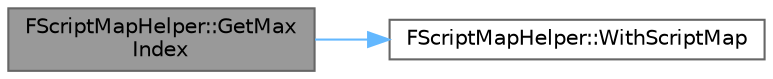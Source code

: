 digraph "FScriptMapHelper::GetMaxIndex"
{
 // INTERACTIVE_SVG=YES
 // LATEX_PDF_SIZE
  bgcolor="transparent";
  edge [fontname=Helvetica,fontsize=10,labelfontname=Helvetica,labelfontsize=10];
  node [fontname=Helvetica,fontsize=10,shape=box,height=0.2,width=0.4];
  rankdir="LR";
  Node1 [id="Node000001",label="FScriptMapHelper::GetMax\lIndex",height=0.2,width=0.4,color="gray40", fillcolor="grey60", style="filled", fontcolor="black",tooltip="Returns the (non-inclusive) maximum index of elements in the map."];
  Node1 -> Node2 [id="edge1_Node000001_Node000002",color="steelblue1",style="solid",tooltip=" "];
  Node2 [id="Node000002",label="FScriptMapHelper::WithScriptMap",height=0.2,width=0.4,color="grey40", fillcolor="white", style="filled",URL="$d4/d21/classFScriptMapHelper.html#ad068ece7a3e0a66870836ea53dd93df9",tooltip=" "];
}
